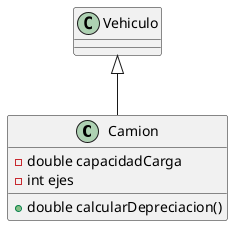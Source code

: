 @startuml
class Camion extends Vehiculo {
    - double capacidadCarga
    - int ejes
    + double calcularDepreciacion()
}
@enduml
